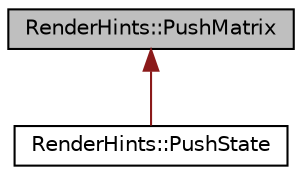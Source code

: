 digraph "RenderHints::PushMatrix"
{
 // LATEX_PDF_SIZE
  edge [fontname="Helvetica",fontsize="10",labelfontname="Helvetica",labelfontsize="10"];
  node [fontname="Helvetica",fontsize="10",shape=record];
  Node1 [label="RenderHints::PushMatrix",height=0.2,width=0.4,color="black", fillcolor="grey75", style="filled", fontcolor="black",tooltip=" "];
  Node1 -> Node2 [dir="back",color="firebrick4",fontsize="10",style="solid",fontname="Helvetica"];
  Node2 [label="RenderHints::PushState",height=0.2,width=0.4,color="black", fillcolor="white", style="filled",URL="$classRenderHints_1_1PushState.html",tooltip=" "];
}
